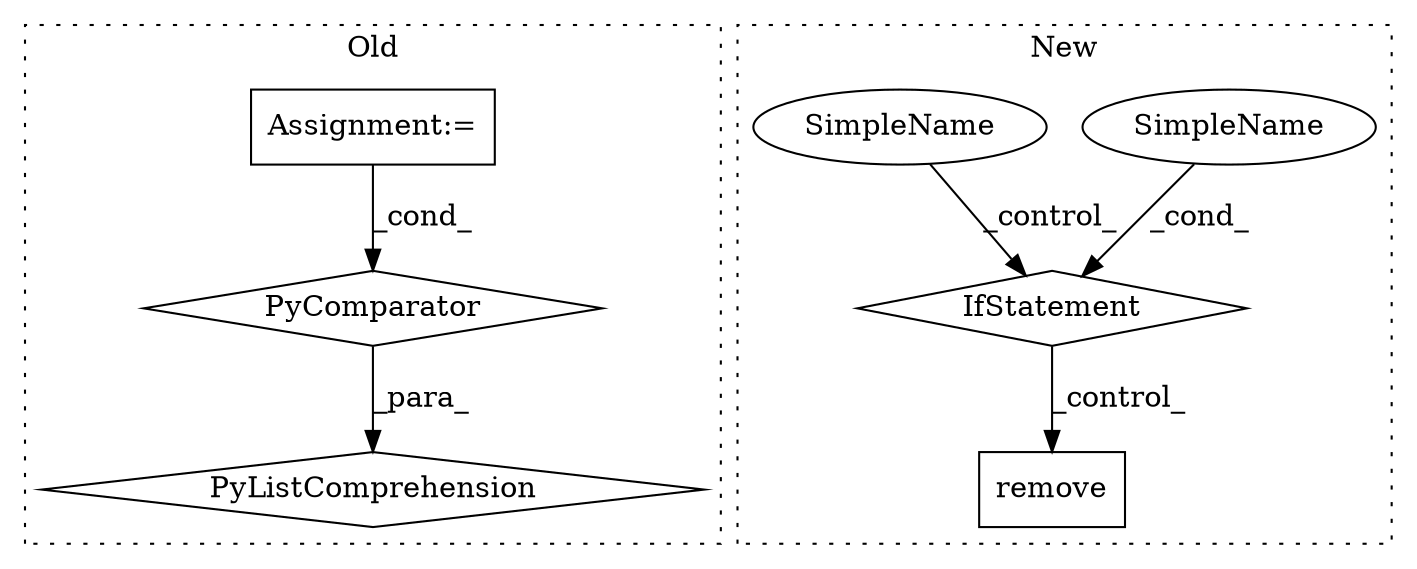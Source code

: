 digraph G {
subgraph cluster0 {
1 [label="PyComparator" a="113" s="5837" l="27" shape="diamond"];
3 [label="Assignment:=" a="7" s="5837" l="27" shape="box"];
4 [label="PyListComprehension" a="109" s="5749" l="123" shape="diamond"];
label = "Old";
style="dotted";
}
subgraph cluster1 {
2 [label="remove" a="32" s="4722,4734" l="7,1" shape="box"];
5 [label="IfStatement" a="25" s="4672,4691" l="4,2" shape="diamond"];
6 [label="SimpleName" a="42" s="" l="" shape="ellipse"];
7 [label="SimpleName" a="42" s="" l="" shape="ellipse"];
label = "New";
style="dotted";
}
1 -> 4 [label="_para_"];
3 -> 1 [label="_cond_"];
5 -> 2 [label="_control_"];
6 -> 5 [label="_cond_"];
7 -> 5 [label="_control_"];
}